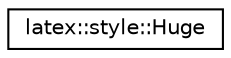 digraph G
{
  edge [fontname="Helvetica",fontsize="10",labelfontname="Helvetica",labelfontsize="10"];
  node [fontname="Helvetica",fontsize="10",shape=record];
  rankdir="LR";
  Node1 [label="latex::style::Huge",height=0.2,width=0.4,color="black", fillcolor="white", style="filled",URL="$classlatex_1_1style_1_1Huge.html"];
}
